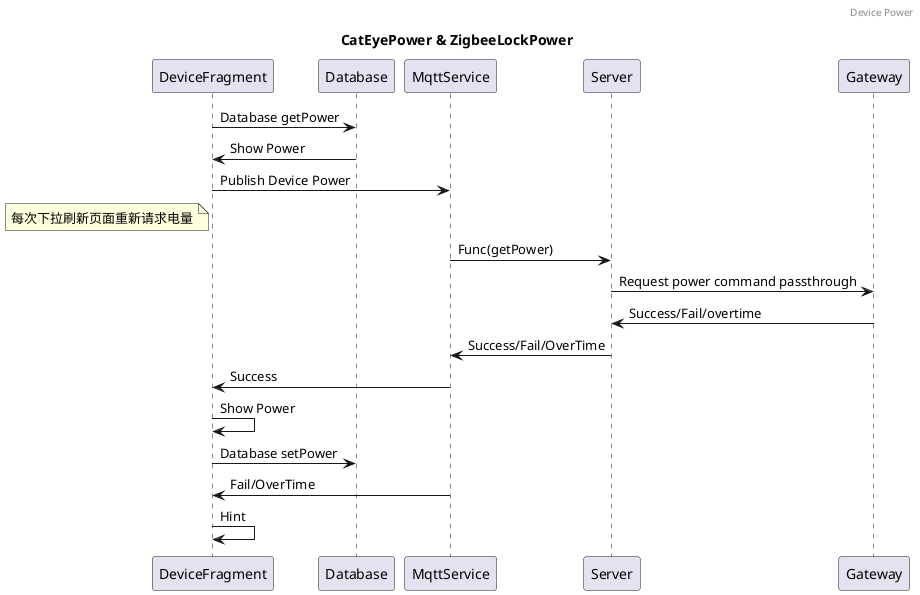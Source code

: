 @startuml
header Device Power

title CatEyePower & ZigbeeLockPower
DeviceFragment->Database : Database getPower
Database->DeviceFragment : Show Power
DeviceFragment->MqttService: Publish Device Power
note left of DeviceFragment: 每次下拉刷新页面重新请求电量

MqttService -> Server : Func(getPower)

Server -> Gateway : Request power command passthrough

Gateway->Server :Success/Fail/overtime

Server->MqttService :Success/Fail/OverTime

MqttService->DeviceFragment : Success
DeviceFragment->DeviceFragment: Show Power
DeviceFragment->Database : Database setPower

MqttService->DeviceFragment:Fail/OverTime
DeviceFragment->DeviceFragment: Hint



@enduml
